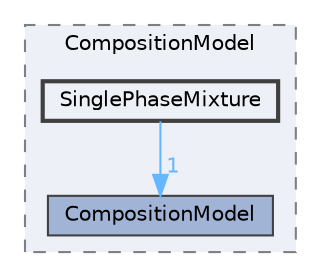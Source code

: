 digraph "src/lagrangian/intermediate/submodels/Reacting/CompositionModel/SinglePhaseMixture"
{
 // LATEX_PDF_SIZE
  bgcolor="transparent";
  edge [fontname=Helvetica,fontsize=10,labelfontname=Helvetica,labelfontsize=10];
  node [fontname=Helvetica,fontsize=10,shape=box,height=0.2,width=0.4];
  compound=true
  subgraph clusterdir_16f5845c09f6ad6ed2ac566840149531 {
    graph [ bgcolor="#edf0f7", pencolor="grey50", label="CompositionModel", fontname=Helvetica,fontsize=10 style="filled,dashed", URL="dir_16f5845c09f6ad6ed2ac566840149531.html",tooltip=""]
  dir_b0804e603a100977b4a8ff0dccfa84da [label="CompositionModel", fillcolor="#a2b4d6", color="grey25", style="filled", URL="dir_b0804e603a100977b4a8ff0dccfa84da.html",tooltip=""];
  dir_36bd89434e3fa5ac50526c240850d59c [label="SinglePhaseMixture", fillcolor="#edf0f7", color="grey25", style="filled,bold", URL="dir_36bd89434e3fa5ac50526c240850d59c.html",tooltip=""];
  }
  dir_36bd89434e3fa5ac50526c240850d59c->dir_b0804e603a100977b4a8ff0dccfa84da [headlabel="1", labeldistance=1.5 headhref="dir_003554_000584.html" href="dir_003554_000584.html" color="steelblue1" fontcolor="steelblue1"];
}
